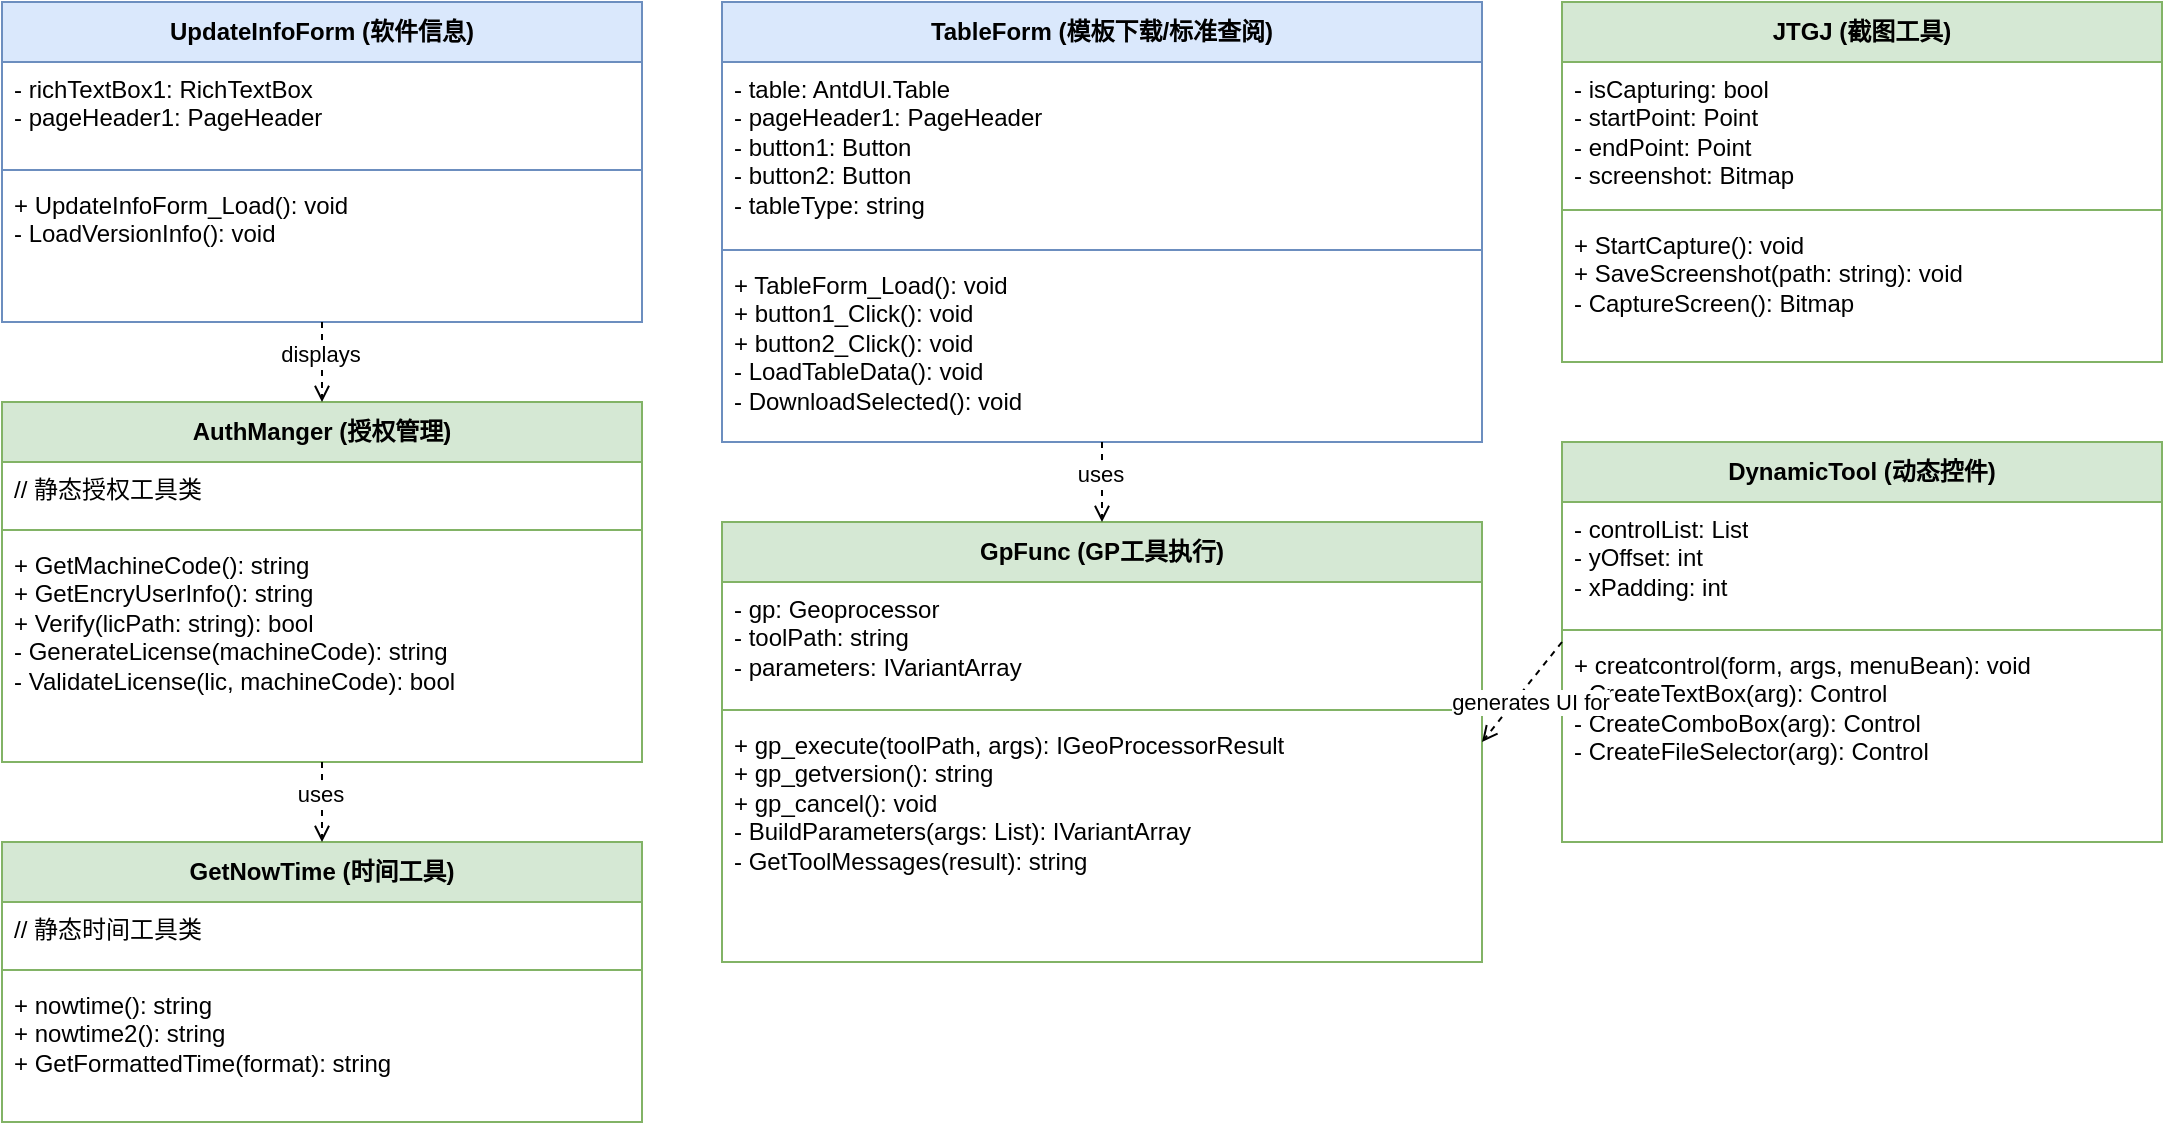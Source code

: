 <mxfile version="22.0.0" type="device">
  <diagram name="其他工具模块" id="other-tools">
    <mxGraphModel dx="1422" dy="794" grid="1" gridSize="10" guides="1" tooltips="1" connect="1" arrows="1" fold="1" page="1" pageScale="1" pageWidth="1169" pageHeight="827" math="0" shadow="0">
      <root>
        <mxCell id="0" />
        <mxCell id="1" parent="0" />
        
        <!-- UpdateInfoForm 类 -->
        <mxCell id="UpdateInfoForm" value="&lt;b&gt;UpdateInfoForm (软件信息)&lt;/b&gt;" style="swimlane;fontStyle=0;childLayout=stackLayout;horizontal=1;startSize=30;horizontalStack=0;resizeParent=1;resizeParentMax=0;resizeLast=0;collapsible=1;marginBottom=0;whiteSpace=wrap;html=1;fillColor=#dae8fc;strokeColor=#6c8ebf;" vertex="1" parent="1">
          <mxGeometry x="40" y="40" width="320" height="160" as="geometry" />
        </mxCell>
        <mxCell id="UpdateInfoForm-fields" value="- richTextBox1: RichTextBox&#xa;- pageHeader1: PageHeader" style="text;strokeColor=none;fillColor=none;align=left;verticalAlign=top;spacingLeft=4;spacingRight=4;overflow=hidden;rotatable=0;points=[[0,0.5],[1,0.5]];portConstraint=eastwest;whiteSpace=wrap;html=1;" vertex="1" parent="UpdateInfoForm">
          <mxGeometry y="30" width="320" height="50" as="geometry" />
        </mxCell>
        <mxCell id="UpdateInfoForm-line" value="" style="line;strokeWidth=1;fillColor=none;align=left;verticalAlign=middle;spacingTop=-1;spacingLeft=3;spacingRight=3;rotatable=0;labelPosition=right;points=[];portConstraint=eastwest;strokeColor=inherit;" vertex="1" parent="UpdateInfoForm">
          <mxGeometry y="80" width="320" height="8" as="geometry" />
        </mxCell>
        <mxCell id="UpdateInfoForm-methods" value="+ UpdateInfoForm_Load(): void&#xa;- LoadVersionInfo(): void" style="text;strokeColor=none;fillColor=none;align=left;verticalAlign=top;spacingLeft=4;spacingRight=4;overflow=hidden;rotatable=0;points=[[0,0.5],[1,0.5]];portConstraint=eastwest;whiteSpace=wrap;html=1;" vertex="1" parent="UpdateInfoForm">
          <mxGeometry y="88" width="320" height="72" as="geometry" />
        </mxCell>
        
        <!-- TableForm 类 -->
        <mxCell id="TableForm" value="&lt;b&gt;TableForm (模板下载/标准查阅)&lt;/b&gt;" style="swimlane;fontStyle=0;childLayout=stackLayout;horizontal=1;startSize=30;horizontalStack=0;resizeParent=1;resizeParentMax=0;resizeLast=0;collapsible=1;marginBottom=0;whiteSpace=wrap;html=1;fillColor=#dae8fc;strokeColor=#6c8ebf;" vertex="1" parent="1">
          <mxGeometry x="400" y="40" width="380" height="220" as="geometry" />
        </mxCell>
        <mxCell id="TableForm-fields" value="- table: AntdUI.Table&#xa;- pageHeader1: PageHeader&#xa;- button1: Button&#xa;- button2: Button&#xa;- tableType: string" style="text;strokeColor=none;fillColor=none;align=left;verticalAlign=top;spacingLeft=4;spacingRight=4;overflow=hidden;rotatable=0;points=[[0,0.5],[1,0.5]];portConstraint=eastwest;whiteSpace=wrap;html=1;" vertex="1" parent="TableForm">
          <mxGeometry y="30" width="380" height="90" as="geometry" />
        </mxCell>
        <mxCell id="TableForm-line" value="" style="line;strokeWidth=1;fillColor=none;align=left;verticalAlign=middle;spacingTop=-1;spacingLeft=3;spacingRight=3;rotatable=0;labelPosition=right;points=[];portConstraint=eastwest;strokeColor=inherit;" vertex="1" parent="TableForm">
          <mxGeometry y="120" width="380" height="8" as="geometry" />
        </mxCell>
        <mxCell id="TableForm-methods" value="+ TableForm_Load(): void&#xa;+ button1_Click(): void&#xa;+ button2_Click(): void&#xa;- LoadTableData(): void&#xa;- DownloadSelected(): void" style="text;strokeColor=none;fillColor=none;align=left;verticalAlign=top;spacingLeft=4;spacingRight=4;overflow=hidden;rotatable=0;points=[[0,0.5],[1,0.5]];portConstraint=eastwest;whiteSpace=wrap;html=1;" vertex="1" parent="TableForm">
          <mxGeometry y="128" width="380" height="92" as="geometry" />
        </mxCell>
        
        <!-- JTGJ截图工具类 -->
        <mxCell id="JTGJ" value="&lt;b&gt;JTGJ (截图工具)&lt;/b&gt;" style="swimlane;fontStyle=0;childLayout=stackLayout;horizontal=1;startSize=30;horizontalStack=0;resizeParent=1;resizeParentMax=0;resizeLast=0;collapsible=1;marginBottom=0;whiteSpace=wrap;html=1;fillColor=#d5e8d4;strokeColor=#82b366;" vertex="1" parent="1">
          <mxGeometry x="820" y="40" width="300" height="180" as="geometry" />
        </mxCell>
        <mxCell id="JTGJ-fields" value="- isCapturing: bool&#xa;- startPoint: Point&#xa;- endPoint: Point&#xa;- screenshot: Bitmap" style="text;strokeColor=none;fillColor=none;align=left;verticalAlign=top;spacingLeft=4;spacingRight=4;overflow=hidden;rotatable=0;points=[[0,0.5],[1,0.5]];portConstraint=eastwest;whiteSpace=wrap;html=1;" vertex="1" parent="JTGJ">
          <mxGeometry y="30" width="300" height="70" as="geometry" />
        </mxCell>
        <mxCell id="JTGJ-line" value="" style="line;strokeWidth=1;fillColor=none;align=left;verticalAlign=middle;spacingTop=-1;spacingLeft=3;spacingRight=3;rotatable=0;labelPosition=right;points=[];portConstraint=eastwest;strokeColor=inherit;" vertex="1" parent="JTGJ">
          <mxGeometry y="100" width="300" height="8" as="geometry" />
        </mxCell>
        <mxCell id="JTGJ-methods" value="+ StartCapture(): void&#xa;+ SaveScreenshot(path: string): void&#xa;- CaptureScreen(): Bitmap" style="text;strokeColor=none;fillColor=none;align=left;verticalAlign=top;spacingLeft=4;spacingRight=4;overflow=hidden;rotatable=0;points=[[0,0.5],[1,0.5]];portConstraint=eastwest;whiteSpace=wrap;html=1;" vertex="1" parent="JTGJ">
          <mxGeometry y="108" width="300" height="72" as="geometry" />
        </mxCell>
        
        <!-- AuthManger 授权管理类 -->
        <mxCell id="AuthManger" value="&lt;b&gt;AuthManger (授权管理)&lt;/b&gt;" style="swimlane;fontStyle=0;childLayout=stackLayout;horizontal=1;startSize=30;horizontalStack=0;resizeParent=1;resizeParentMax=0;resizeLast=0;collapsible=1;marginBottom=0;whiteSpace=wrap;html=1;fillColor=#d5e8d4;strokeColor=#82b366;" vertex="1" parent="1">
          <mxGeometry x="40" y="240" width="320" height="180" as="geometry" />
        </mxCell>
        <mxCell id="AuthManger-fields" value="// 静态授权工具类" style="text;strokeColor=none;fillColor=none;align=left;verticalAlign=top;spacingLeft=4;spacingRight=4;overflow=hidden;rotatable=0;points=[[0,0.5],[1,0.5]];portConstraint=eastwest;whiteSpace=wrap;html=1;" vertex="1" parent="AuthManger">
          <mxGeometry y="30" width="320" height="30" as="geometry" />
        </mxCell>
        <mxCell id="AuthManger-line" value="" style="line;strokeWidth=1;fillColor=none;align=left;verticalAlign=middle;spacingTop=-1;spacingLeft=3;spacingRight=3;rotatable=0;labelPosition=right;points=[];portConstraint=eastwest;strokeColor=inherit;" vertex="1" parent="AuthManger">
          <mxGeometry y="60" width="320" height="8" as="geometry" />
        </mxCell>
        <mxCell id="AuthManger-methods" value="+ GetMachineCode(): string&#xa;+ GetEncryUserInfo(): string&#xa;+ Verify(licPath: string): bool&#xa;- GenerateLicense(machineCode): string&#xa;- ValidateLicense(lic, machineCode): bool" style="text;strokeColor=none;fillColor=none;align=left;verticalAlign=top;spacingLeft=4;spacingRight=4;overflow=hidden;rotatable=0;points=[[0,0.5],[1,0.5]];portConstraint=eastwest;whiteSpace=wrap;html=1;" vertex="1" parent="AuthManger">
          <mxGeometry y="68" width="320" height="112" as="geometry" />
        </mxCell>
        
        <!-- GpFunc GP工具类 -->
        <mxCell id="GpFunc" value="&lt;b&gt;GpFunc (GP工具执行)&lt;/b&gt;" style="swimlane;fontStyle=0;childLayout=stackLayout;horizontal=1;startSize=30;horizontalStack=0;resizeParent=1;resizeParentMax=0;resizeLast=0;collapsible=1;marginBottom=0;whiteSpace=wrap;html=1;fillColor=#d5e8d4;strokeColor=#82b366;" vertex="1" parent="1">
          <mxGeometry x="400" y="300" width="380" height="220" as="geometry" />
        </mxCell>
        <mxCell id="GpFunc-fields" value="- gp: Geoprocessor&#xa;- toolPath: string&#xa;- parameters: IVariantArray" style="text;strokeColor=none;fillColor=none;align=left;verticalAlign=top;spacingLeft=4;spacingRight=4;overflow=hidden;rotatable=0;points=[[0,0.5],[1,0.5]];portConstraint=eastwest;whiteSpace=wrap;html=1;" vertex="1" parent="GpFunc">
          <mxGeometry y="30" width="380" height="60" as="geometry" />
        </mxCell>
        <mxCell id="GpFunc-line" value="" style="line;strokeWidth=1;fillColor=none;align=left;verticalAlign=middle;spacingTop=-1;spacingLeft=3;spacingRight=3;rotatable=0;labelPosition=right;points=[];portConstraint=eastwest;strokeColor=inherit;" vertex="1" parent="GpFunc">
          <mxGeometry y="90" width="380" height="8" as="geometry" />
        </mxCell>
        <mxCell id="GpFunc-methods" value="+ gp_execute(toolPath, args): IGeoProcessorResult&#xa;+ gp_getversion(): string&#xa;+ gp_cancel(): void&#xa;- BuildParameters(args: List&lt;ToolArgs&gt;): IVariantArray&#xa;- GetToolMessages(result): string" style="text;strokeColor=none;fillColor=none;align=left;verticalAlign=top;spacingLeft=4;spacingRight=4;overflow=hidden;rotatable=0;points=[[0,0.5],[1,0.5]];portConstraint=eastwest;whiteSpace=wrap;html=1;" vertex="1" parent="GpFunc">
          <mxGeometry y="98" width="380" height="122" as="geometry" />
        </mxCell>
        
        <!-- DynamicTool 动态控件生成类 -->
        <mxCell id="DynamicTool" value="&lt;b&gt;DynamicTool (动态控件)&lt;/b&gt;" style="swimlane;fontStyle=0;childLayout=stackLayout;horizontal=1;startSize=30;horizontalStack=0;resizeParent=1;resizeParentMax=0;resizeLast=0;collapsible=1;marginBottom=0;whiteSpace=wrap;html=1;fillColor=#d5e8d4;strokeColor=#82b366;" vertex="1" parent="1">
          <mxGeometry x="820" y="260" width="300" height="200" as="geometry" />
        </mxCell>
        <mxCell id="DynamicTool-fields" value="- controlList: List&lt;Control&gt;&#xa;- yOffset: int&#xa;- xPadding: int" style="text;strokeColor=none;fillColor=none;align=left;verticalAlign=top;spacingLeft=4;spacingRight=4;overflow=hidden;rotatable=0;points=[[0,0.5],[1,0.5]];portConstraint=eastwest;whiteSpace=wrap;html=1;" vertex="1" parent="DynamicTool">
          <mxGeometry y="30" width="300" height="60" as="geometry" />
        </mxCell>
        <mxCell id="DynamicTool-line" value="" style="line;strokeWidth=1;fillColor=none;align=left;verticalAlign=middle;spacingTop=-1;spacingLeft=3;spacingRight=3;rotatable=0;labelPosition=right;points=[];portConstraint=eastwest;strokeColor=inherit;" vertex="1" parent="DynamicTool">
          <mxGeometry y="90" width="300" height="8" as="geometry" />
        </mxCell>
        <mxCell id="DynamicTool-methods" value="+ creatcontrol(form, args, menuBean): void&#xa;- CreateTextBox(arg): Control&#xa;- CreateComboBox(arg): Control&#xa;- CreateFileSelector(arg): Control" style="text;strokeColor=none;fillColor=none;align=left;verticalAlign=top;spacingLeft=4;spacingRight=4;overflow=hidden;rotatable=0;points=[[0,0.5],[1,0.5]];portConstraint=eastwest;whiteSpace=wrap;html=1;" vertex="1" parent="DynamicTool">
          <mxGeometry y="98" width="300" height="102" as="geometry" />
        </mxCell>
        
        <!-- GetNowTime 时间工具类 -->
        <mxCell id="GetNowTime" value="&lt;b&gt;GetNowTime (时间工具)&lt;/b&gt;" style="swimlane;fontStyle=0;childLayout=stackLayout;horizontal=1;startSize=30;horizontalStack=0;resizeParent=1;resizeParentMax=0;resizeLast=0;collapsible=1;marginBottom=0;whiteSpace=wrap;html=1;fillColor=#d5e8d4;strokeColor=#82b366;" vertex="1" parent="1">
          <mxGeometry x="40" y="460" width="320" height="140" as="geometry" />
        </mxCell>
        <mxCell id="GetNowTime-fields" value="// 静态时间工具类" style="text;strokeColor=none;fillColor=none;align=left;verticalAlign=top;spacingLeft=4;spacingRight=4;overflow=hidden;rotatable=0;points=[[0,0.5],[1,0.5]];portConstraint=eastwest;whiteSpace=wrap;html=1;" vertex="1" parent="GetNowTime">
          <mxGeometry y="30" width="320" height="30" as="geometry" />
        </mxCell>
        <mxCell id="GetNowTime-line" value="" style="line;strokeWidth=1;fillColor=none;align=left;verticalAlign=middle;spacingTop=-1;spacingLeft=3;spacingRight=3;rotatable=0;labelPosition=right;points=[];portConstraint=eastwest;strokeColor=inherit;" vertex="1" parent="GetNowTime">
          <mxGeometry y="60" width="320" height="8" as="geometry" />
        </mxCell>
        <mxCell id="GetNowTime-methods" value="+ nowtime(): string&#xa;+ nowtime2(): string&#xa;+ GetFormattedTime(format): string" style="text;strokeColor=none;fillColor=none;align=left;verticalAlign=top;spacingLeft=4;spacingRight=4;overflow=hidden;rotatable=0;points=[[0,0.5],[1,0.5]];portConstraint=eastwest;whiteSpace=wrap;html=1;" vertex="1" parent="GetNowTime">
          <mxGeometry y="68" width="320" height="72" as="geometry" />
        </mxCell>
        
        <!-- 关系箭头 -->
        <mxCell id="rel1" value="" style="endArrow=open;endFill=0;dashed=1;html=1;rounded=0;exitX=0.5;exitY=1;exitDx=0;exitDy=0;entryX=0.5;entryY=0;entryDx=0;entryDy=0;" edge="1" parent="1" source="UpdateInfoForm" target="AuthManger">
          <mxGeometry width="50" height="50" relative="1" as="geometry">
            <mxPoint x="400" y="400" as="sourcePoint" />
            <mxPoint x="450" y="350" as="targetPoint" />
          </mxGeometry>
        </mxCell>
        <mxCell id="rel1-label" value="displays" style="edgeLabel;html=1;align=center;verticalAlign=middle;resizable=0;points=[];" vertex="1" connectable="0" parent="rel1">
          <mxGeometry x="-0.2" y="-1" relative="1" as="geometry">
            <mxPoint as="offset" />
          </mxGeometry>
        </mxCell>
        
        <mxCell id="rel2" value="" style="endArrow=open;endFill=0;dashed=1;html=1;rounded=0;exitX=0.5;exitY=1;exitDx=0;exitDy=0;entryX=0.5;entryY=0;entryDx=0;entryDy=0;" edge="1" parent="1" source="TableForm" target="GpFunc">
          <mxGeometry width="50" height="50" relative="1" as="geometry">
            <mxPoint x="500" y="400" as="sourcePoint" />
            <mxPoint x="550" y="350" as="targetPoint" />
          </mxGeometry>
        </mxCell>
        <mxCell id="rel2-label" value="uses" style="edgeLabel;html=1;align=center;verticalAlign=middle;resizable=0;points=[];" vertex="1" connectable="0" parent="rel2">
          <mxGeometry x="-0.2" y="-1" relative="1" as="geometry">
            <mxPoint as="offset" />
          </mxGeometry>
        </mxCell>
        
        <mxCell id="rel3" value="" style="endArrow=open;endFill=0;dashed=1;html=1;rounded=0;exitX=0;exitY=0.5;exitDx=0;exitDy=0;entryX=1;entryY=0.5;entryDx=0;entryDy=0;" edge="1" parent="1" source="DynamicTool" target="GpFunc">
          <mxGeometry width="50" height="50" relative="1" as="geometry">
            <mxPoint x="500" y="450" as="sourcePoint" />
            <mxPoint x="550" y="400" as="targetPoint" />
          </mxGeometry>
        </mxCell>
        <mxCell id="rel3-label" value="generates UI for" style="edgeLabel;html=1;align=center;verticalAlign=middle;resizable=0;points=[];" vertex="1" connectable="0" parent="rel3">
          <mxGeometry x="-0.2" y="-1" relative="1" as="geometry">
            <mxPoint y="10" as="offset" />
          </mxGeometry>
        </mxCell>
        
        <mxCell id="rel4" value="" style="endArrow=open;endFill=0;dashed=1;html=1;rounded=0;exitX=0.5;exitY=1;exitDx=0;exitDy=0;entryX=0.5;entryY=0;entryDx=0;entryDy=0;" edge="1" parent="1" source="AuthManger" target="GetNowTime">
          <mxGeometry width="50" height="50" relative="1" as="geometry">
            <mxPoint x="300" y="500" as="sourcePoint" />
            <mxPoint x="350" y="450" as="targetPoint" />
          </mxGeometry>
        </mxCell>
        <mxCell id="rel4-label" value="uses" style="edgeLabel;html=1;align=center;verticalAlign=middle;resizable=0;points=[];" vertex="1" connectable="0" parent="rel4">
          <mxGeometry x="-0.2" y="-1" relative="1" as="geometry">
            <mxPoint as="offset" />
          </mxGeometry>
        </mxCell>
        
      </root>
    </mxGraphModel>
  </diagram>
</mxfile>
